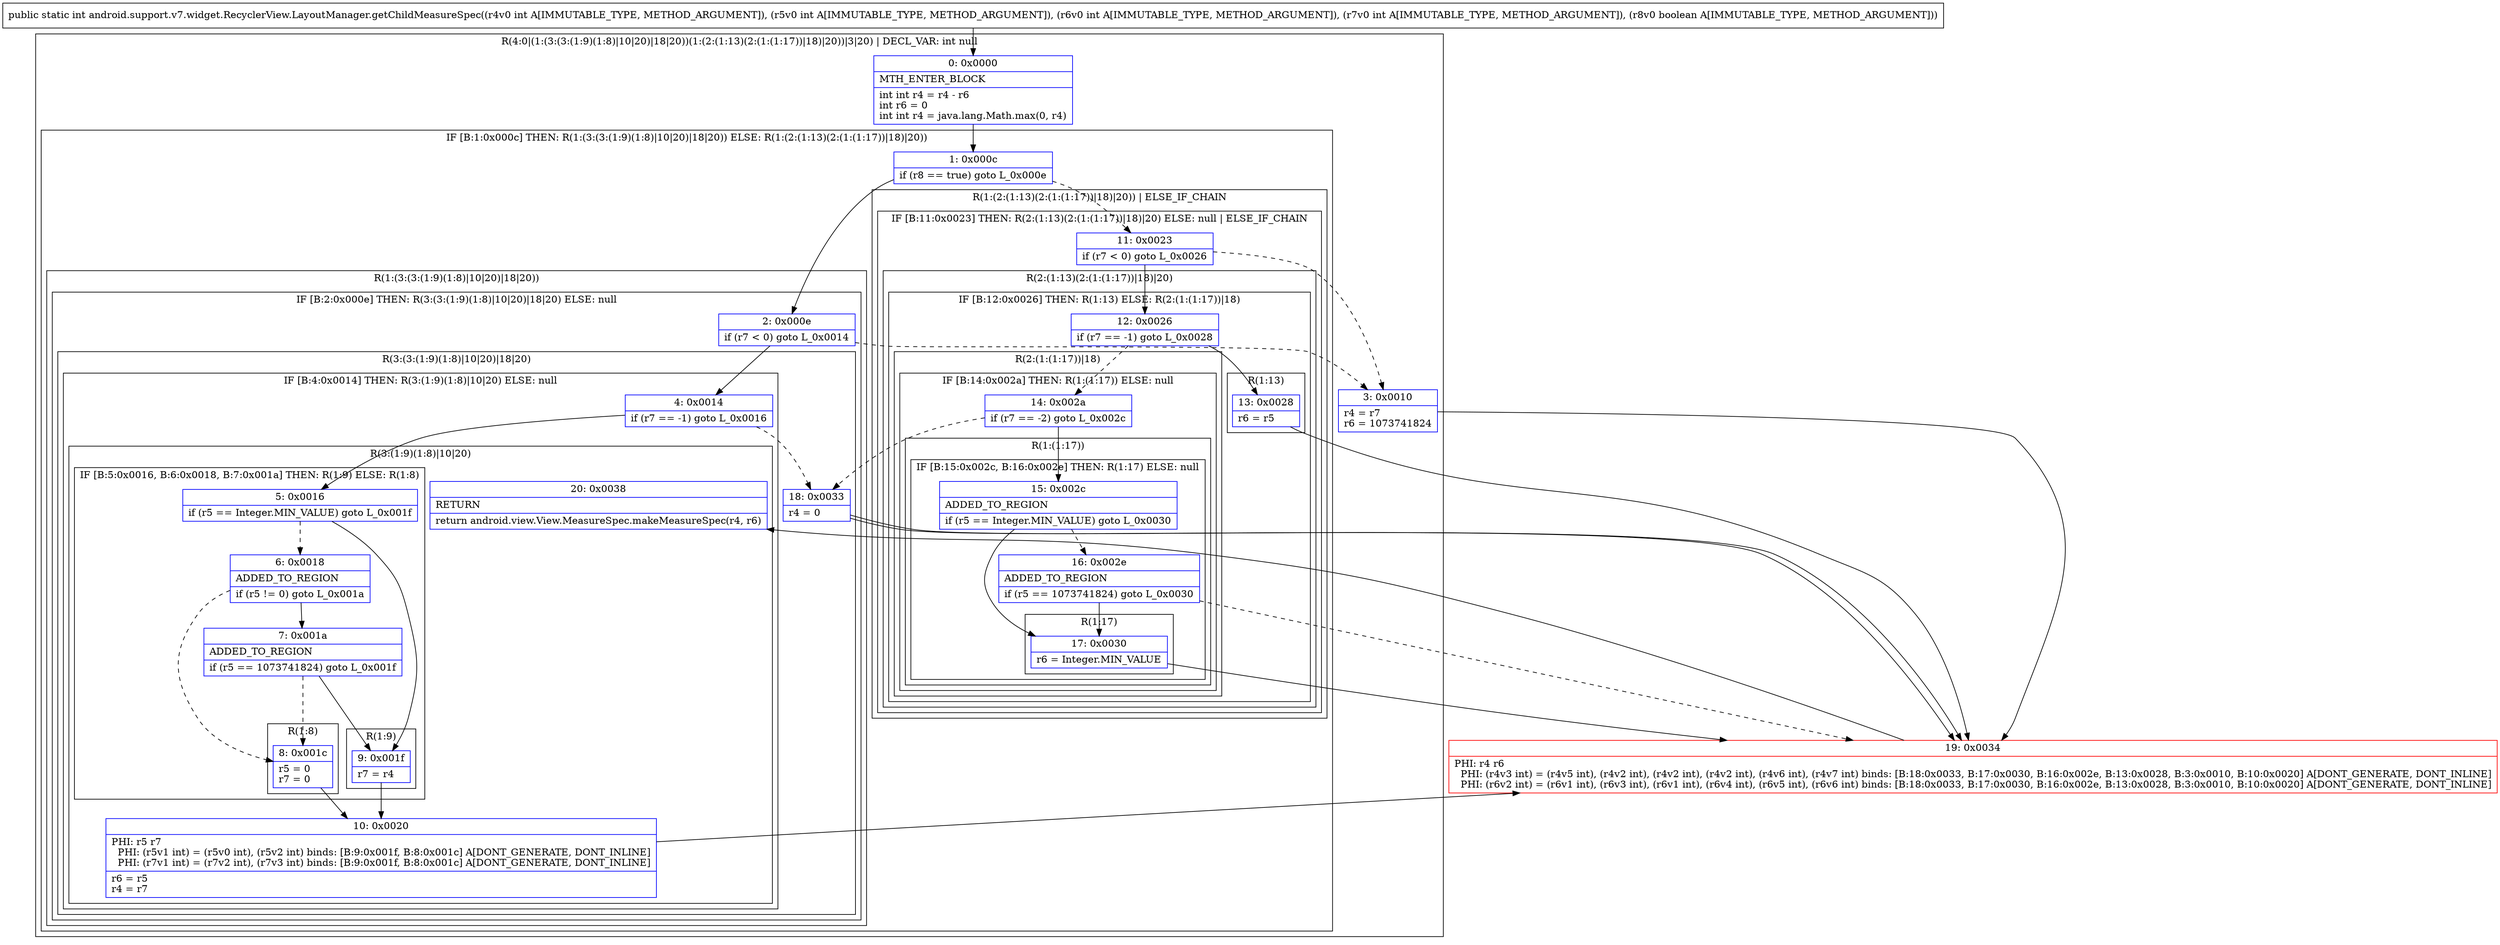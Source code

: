 digraph "CFG forandroid.support.v7.widget.RecyclerView.LayoutManager.getChildMeasureSpec(IIIIZ)I" {
subgraph cluster_Region_741786648 {
label = "R(4:0|(1:(3:(3:(1:9)(1:8)|10|20)|18|20))(1:(2:(1:13)(2:(1:(1:17))|18)|20))|3|20) | DECL_VAR: int null\l";
node [shape=record,color=blue];
Node_0 [shape=record,label="{0\:\ 0x0000|MTH_ENTER_BLOCK\l|int int r4 = r4 \- r6\lint r6 = 0\lint int r4 = java.lang.Math.max(0, r4)\l}"];
subgraph cluster_IfRegion_440076960 {
label = "IF [B:1:0x000c] THEN: R(1:(3:(3:(1:9)(1:8)|10|20)|18|20)) ELSE: R(1:(2:(1:13)(2:(1:(1:17))|18)|20))";
node [shape=record,color=blue];
Node_1 [shape=record,label="{1\:\ 0x000c|if (r8 == true) goto L_0x000e\l}"];
subgraph cluster_Region_777915624 {
label = "R(1:(3:(3:(1:9)(1:8)|10|20)|18|20))";
node [shape=record,color=blue];
subgraph cluster_IfRegion_913717282 {
label = "IF [B:2:0x000e] THEN: R(3:(3:(1:9)(1:8)|10|20)|18|20) ELSE: null";
node [shape=record,color=blue];
Node_2 [shape=record,label="{2\:\ 0x000e|if (r7 \< 0) goto L_0x0014\l}"];
subgraph cluster_Region_1638761265 {
label = "R(3:(3:(1:9)(1:8)|10|20)|18|20)";
node [shape=record,color=blue];
subgraph cluster_IfRegion_50665304 {
label = "IF [B:4:0x0014] THEN: R(3:(1:9)(1:8)|10|20) ELSE: null";
node [shape=record,color=blue];
Node_4 [shape=record,label="{4\:\ 0x0014|if (r7 == \-1) goto L_0x0016\l}"];
subgraph cluster_Region_2074189401 {
label = "R(3:(1:9)(1:8)|10|20)";
node [shape=record,color=blue];
subgraph cluster_IfRegion_1093235602 {
label = "IF [B:5:0x0016, B:6:0x0018, B:7:0x001a] THEN: R(1:9) ELSE: R(1:8)";
node [shape=record,color=blue];
Node_5 [shape=record,label="{5\:\ 0x0016|if (r5 == Integer.MIN_VALUE) goto L_0x001f\l}"];
Node_6 [shape=record,label="{6\:\ 0x0018|ADDED_TO_REGION\l|if (r5 != 0) goto L_0x001a\l}"];
Node_7 [shape=record,label="{7\:\ 0x001a|ADDED_TO_REGION\l|if (r5 == 1073741824) goto L_0x001f\l}"];
subgraph cluster_Region_1746533709 {
label = "R(1:9)";
node [shape=record,color=blue];
Node_9 [shape=record,label="{9\:\ 0x001f|r7 = r4\l}"];
}
subgraph cluster_Region_1705009012 {
label = "R(1:8)";
node [shape=record,color=blue];
Node_8 [shape=record,label="{8\:\ 0x001c|r5 = 0\lr7 = 0\l}"];
}
}
Node_10 [shape=record,label="{10\:\ 0x0020|PHI: r5 r7 \l  PHI: (r5v1 int) = (r5v0 int), (r5v2 int) binds: [B:9:0x001f, B:8:0x001c] A[DONT_GENERATE, DONT_INLINE]\l  PHI: (r7v1 int) = (r7v2 int), (r7v3 int) binds: [B:9:0x001f, B:8:0x001c] A[DONT_GENERATE, DONT_INLINE]\l|r6 = r5\lr4 = r7\l}"];
Node_20 [shape=record,label="{20\:\ 0x0038|RETURN\l|return android.view.View.MeasureSpec.makeMeasureSpec(r4, r6)\l}"];
}
}
Node_18 [shape=record,label="{18\:\ 0x0033|r4 = 0\l}"];
Node_20 [shape=record,label="{20\:\ 0x0038|RETURN\l|return android.view.View.MeasureSpec.makeMeasureSpec(r4, r6)\l}"];
}
}
}
subgraph cluster_Region_533597715 {
label = "R(1:(2:(1:13)(2:(1:(1:17))|18)|20)) | ELSE_IF_CHAIN\l";
node [shape=record,color=blue];
subgraph cluster_IfRegion_410944224 {
label = "IF [B:11:0x0023] THEN: R(2:(1:13)(2:(1:(1:17))|18)|20) ELSE: null | ELSE_IF_CHAIN\l";
node [shape=record,color=blue];
Node_11 [shape=record,label="{11\:\ 0x0023|if (r7 \< 0) goto L_0x0026\l}"];
subgraph cluster_Region_2052562582 {
label = "R(2:(1:13)(2:(1:(1:17))|18)|20)";
node [shape=record,color=blue];
subgraph cluster_IfRegion_871037280 {
label = "IF [B:12:0x0026] THEN: R(1:13) ELSE: R(2:(1:(1:17))|18)";
node [shape=record,color=blue];
Node_12 [shape=record,label="{12\:\ 0x0026|if (r7 == \-1) goto L_0x0028\l}"];
subgraph cluster_Region_1495762204 {
label = "R(1:13)";
node [shape=record,color=blue];
Node_13 [shape=record,label="{13\:\ 0x0028|r6 = r5\l}"];
}
subgraph cluster_Region_524151717 {
label = "R(2:(1:(1:17))|18)";
node [shape=record,color=blue];
subgraph cluster_IfRegion_961919340 {
label = "IF [B:14:0x002a] THEN: R(1:(1:17)) ELSE: null";
node [shape=record,color=blue];
Node_14 [shape=record,label="{14\:\ 0x002a|if (r7 == \-2) goto L_0x002c\l}"];
subgraph cluster_Region_1443137219 {
label = "R(1:(1:17))";
node [shape=record,color=blue];
subgraph cluster_IfRegion_973170529 {
label = "IF [B:15:0x002c, B:16:0x002e] THEN: R(1:17) ELSE: null";
node [shape=record,color=blue];
Node_15 [shape=record,label="{15\:\ 0x002c|ADDED_TO_REGION\l|if (r5 == Integer.MIN_VALUE) goto L_0x0030\l}"];
Node_16 [shape=record,label="{16\:\ 0x002e|ADDED_TO_REGION\l|if (r5 == 1073741824) goto L_0x0030\l}"];
subgraph cluster_Region_677798114 {
label = "R(1:17)";
node [shape=record,color=blue];
Node_17 [shape=record,label="{17\:\ 0x0030|r6 = Integer.MIN_VALUE\l}"];
}
}
}
}
Node_18 [shape=record,label="{18\:\ 0x0033|r4 = 0\l}"];
}
}
Node_20 [shape=record,label="{20\:\ 0x0038|RETURN\l|return android.view.View.MeasureSpec.makeMeasureSpec(r4, r6)\l}"];
}
}
}
}
Node_3 [shape=record,label="{3\:\ 0x0010|r4 = r7\lr6 = 1073741824\l}"];
Node_20 [shape=record,label="{20\:\ 0x0038|RETURN\l|return android.view.View.MeasureSpec.makeMeasureSpec(r4, r6)\l}"];
}
Node_19 [shape=record,color=red,label="{19\:\ 0x0034|PHI: r4 r6 \l  PHI: (r4v3 int) = (r4v5 int), (r4v2 int), (r4v2 int), (r4v2 int), (r4v6 int), (r4v7 int) binds: [B:18:0x0033, B:17:0x0030, B:16:0x002e, B:13:0x0028, B:3:0x0010, B:10:0x0020] A[DONT_GENERATE, DONT_INLINE]\l  PHI: (r6v2 int) = (r6v1 int), (r6v3 int), (r6v1 int), (r6v4 int), (r6v5 int), (r6v6 int) binds: [B:18:0x0033, B:17:0x0030, B:16:0x002e, B:13:0x0028, B:3:0x0010, B:10:0x0020] A[DONT_GENERATE, DONT_INLINE]\l}"];
MethodNode[shape=record,label="{public static int android.support.v7.widget.RecyclerView.LayoutManager.getChildMeasureSpec((r4v0 int A[IMMUTABLE_TYPE, METHOD_ARGUMENT]), (r5v0 int A[IMMUTABLE_TYPE, METHOD_ARGUMENT]), (r6v0 int A[IMMUTABLE_TYPE, METHOD_ARGUMENT]), (r7v0 int A[IMMUTABLE_TYPE, METHOD_ARGUMENT]), (r8v0 boolean A[IMMUTABLE_TYPE, METHOD_ARGUMENT])) }"];
MethodNode -> Node_0;
Node_0 -> Node_1;
Node_1 -> Node_2;
Node_1 -> Node_11[style=dashed];
Node_2 -> Node_3[style=dashed];
Node_2 -> Node_4;
Node_4 -> Node_5;
Node_4 -> Node_18[style=dashed];
Node_5 -> Node_6[style=dashed];
Node_5 -> Node_9;
Node_6 -> Node_7;
Node_6 -> Node_8[style=dashed];
Node_7 -> Node_8[style=dashed];
Node_7 -> Node_9;
Node_9 -> Node_10;
Node_8 -> Node_10;
Node_10 -> Node_19;
Node_18 -> Node_19;
Node_11 -> Node_12;
Node_11 -> Node_3[style=dashed];
Node_12 -> Node_13;
Node_12 -> Node_14[style=dashed];
Node_13 -> Node_19;
Node_14 -> Node_15;
Node_14 -> Node_18[style=dashed];
Node_15 -> Node_16[style=dashed];
Node_15 -> Node_17;
Node_16 -> Node_17;
Node_16 -> Node_19[style=dashed];
Node_17 -> Node_19;
Node_18 -> Node_19;
Node_3 -> Node_19;
Node_19 -> Node_20;
}


